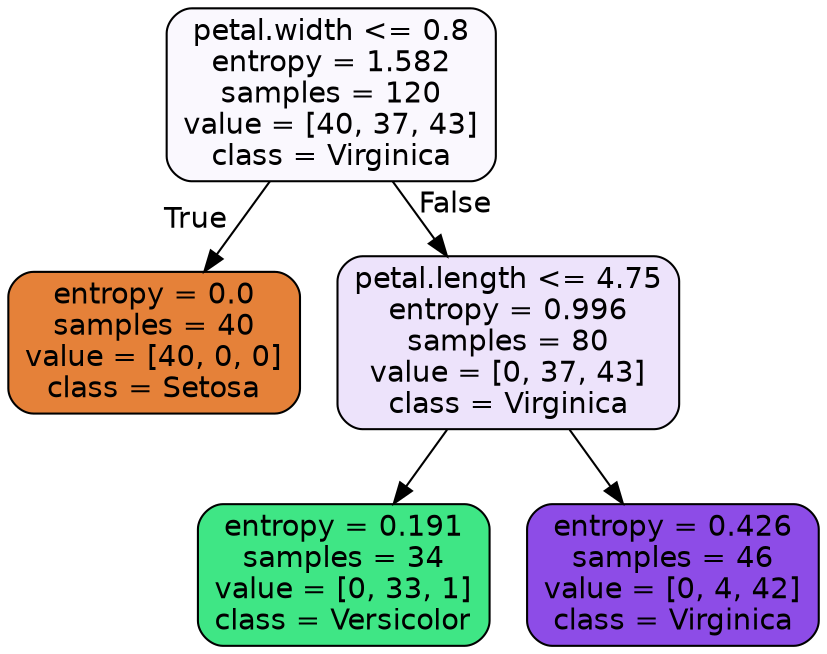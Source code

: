 digraph Tree {
node [shape=box, style="filled, rounded", color="black", fontname="helvetica"] ;
edge [fontname="helvetica"] ;
0 [label="petal.width <= 0.8\nentropy = 1.582\nsamples = 120\nvalue = [40, 37, 43]\nclass = Virginica", fillcolor="#faf8fe"] ;
1 [label="entropy = 0.0\nsamples = 40\nvalue = [40, 0, 0]\nclass = Setosa", fillcolor="#e58139"] ;
0 -> 1 [labeldistance=2.5, labelangle=45, headlabel="True"] ;
2 [label="petal.length <= 4.75\nentropy = 0.996\nsamples = 80\nvalue = [0, 37, 43]\nclass = Virginica", fillcolor="#ede3fb"] ;
0 -> 2 [labeldistance=2.5, labelangle=-45, headlabel="False"] ;
3 [label="entropy = 0.191\nsamples = 34\nvalue = [0, 33, 1]\nclass = Versicolor", fillcolor="#3fe685"] ;
2 -> 3 ;
4 [label="entropy = 0.426\nsamples = 46\nvalue = [0, 4, 42]\nclass = Virginica", fillcolor="#8d4ce7"] ;
2 -> 4 ;
}